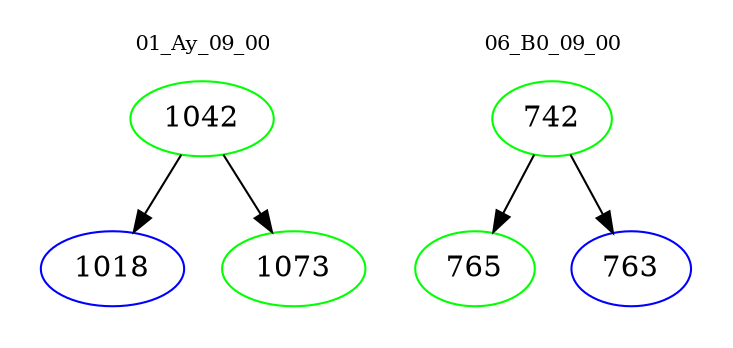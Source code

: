 digraph{
subgraph cluster_0 {
color = white
label = "01_Ay_09_00";
fontsize=10;
T0_1042 [label="1042", color="green"]
T0_1042 -> T0_1018 [color="black"]
T0_1018 [label="1018", color="blue"]
T0_1042 -> T0_1073 [color="black"]
T0_1073 [label="1073", color="green"]
}
subgraph cluster_1 {
color = white
label = "06_B0_09_00";
fontsize=10;
T1_742 [label="742", color="green"]
T1_742 -> T1_765 [color="black"]
T1_765 [label="765", color="green"]
T1_742 -> T1_763 [color="black"]
T1_763 [label="763", color="blue"]
}
}
